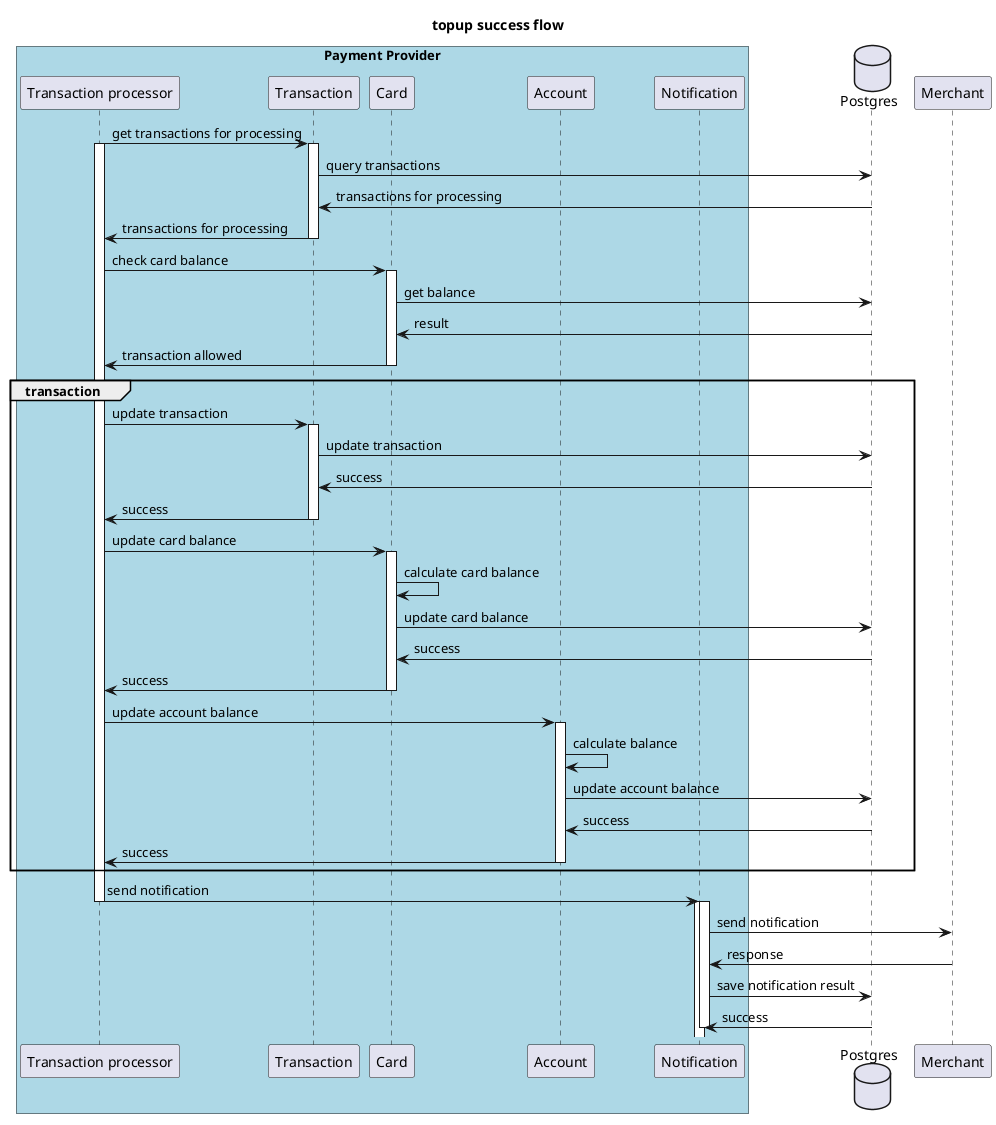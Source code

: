 @startuml name "topup"
title topup success flow
box "Payment Provider" #LightBlue
participant "Transaction processor" as proc
participant "Transaction" as tr
participant "Card" as card
participant "Account" as acc
participant "Notification" as not
end box
database "Postgres" as db
participant "Merchant" as merchant

proc -> tr : get transactions for processing
activate proc
activate tr
tr -> db : query transactions
tr <- db : transactions for processing
tr -> proc : transactions for processing
deactivate tr
proc -> card: check card balance
activate card
card -> db: get balance
db -> card: result
card -> proc: transaction allowed
deactivate card
group transaction
    proc -> tr: update transaction
    activate tr
    tr -> db: update transaction
    tr <- db: success
    tr -> proc: success
    deactivate tr
    proc -> card: update card balance
    activate card
    card -> card: calculate card balance
    card -> db: update card balance
    db -> card: success
    card -> proc: success
    deactivate card
    proc -> acc: update account balance
    activate acc
    acc -> acc: calculate balance
    acc -> db: update account balance
    db -> acc: success
    acc -> proc: success
    deactivate acc
end
proc -> not: send notification
deactivate proc
activate not
deactivate tr
activate not
not -> merchant : send notification
not <- merchant : response
not -> db : save notification result
not <- db : success
deactivate not

@enduml